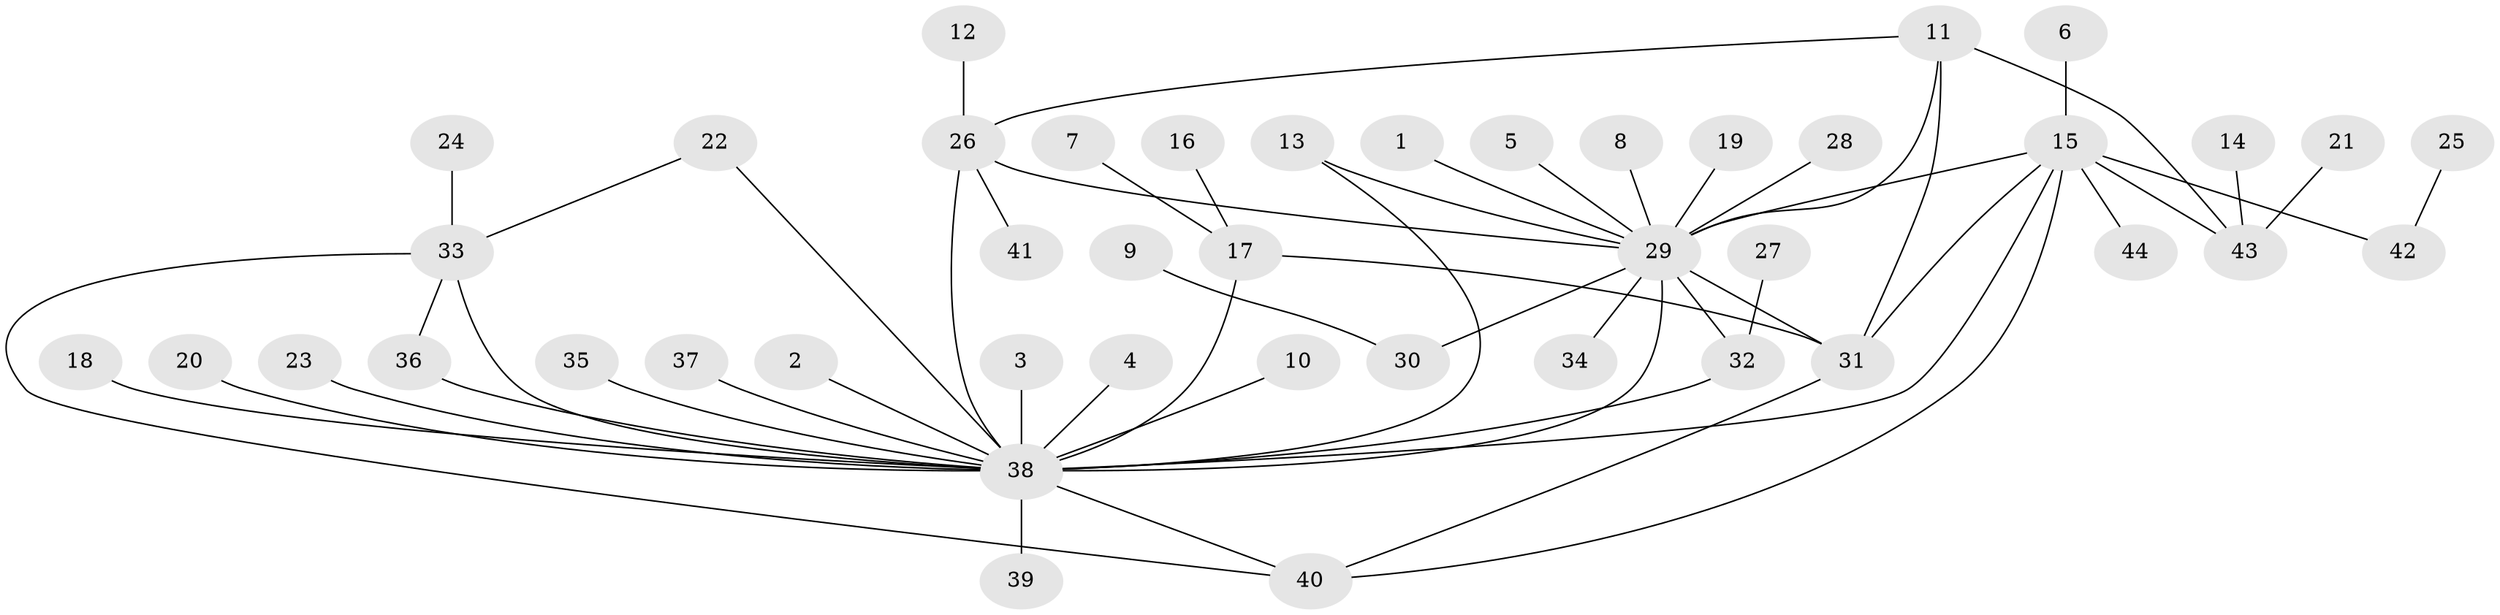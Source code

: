 // original degree distribution, {8: 0.011494252873563218, 12: 0.011494252873563218, 19: 0.011494252873563218, 24: 0.011494252873563218, 3: 0.08045977011494253, 6: 0.011494252873563218, 2: 0.25287356321839083, 5: 0.04597701149425287, 1: 0.4942528735632184, 4: 0.05747126436781609, 7: 0.011494252873563218}
// Generated by graph-tools (version 1.1) at 2025/49/03/09/25 03:49:47]
// undirected, 44 vertices, 57 edges
graph export_dot {
graph [start="1"]
  node [color=gray90,style=filled];
  1;
  2;
  3;
  4;
  5;
  6;
  7;
  8;
  9;
  10;
  11;
  12;
  13;
  14;
  15;
  16;
  17;
  18;
  19;
  20;
  21;
  22;
  23;
  24;
  25;
  26;
  27;
  28;
  29;
  30;
  31;
  32;
  33;
  34;
  35;
  36;
  37;
  38;
  39;
  40;
  41;
  42;
  43;
  44;
  1 -- 29 [weight=1.0];
  2 -- 38 [weight=1.0];
  3 -- 38 [weight=1.0];
  4 -- 38 [weight=1.0];
  5 -- 29 [weight=1.0];
  6 -- 15 [weight=1.0];
  7 -- 17 [weight=1.0];
  8 -- 29 [weight=1.0];
  9 -- 30 [weight=1.0];
  10 -- 38 [weight=1.0];
  11 -- 26 [weight=1.0];
  11 -- 29 [weight=1.0];
  11 -- 31 [weight=1.0];
  11 -- 43 [weight=1.0];
  12 -- 26 [weight=1.0];
  13 -- 29 [weight=1.0];
  13 -- 38 [weight=1.0];
  14 -- 43 [weight=1.0];
  15 -- 29 [weight=1.0];
  15 -- 31 [weight=1.0];
  15 -- 38 [weight=1.0];
  15 -- 40 [weight=1.0];
  15 -- 42 [weight=1.0];
  15 -- 43 [weight=1.0];
  15 -- 44 [weight=1.0];
  16 -- 17 [weight=1.0];
  17 -- 31 [weight=2.0];
  17 -- 38 [weight=2.0];
  18 -- 38 [weight=1.0];
  19 -- 29 [weight=1.0];
  20 -- 38 [weight=1.0];
  21 -- 43 [weight=1.0];
  22 -- 33 [weight=1.0];
  22 -- 38 [weight=1.0];
  23 -- 38 [weight=1.0];
  24 -- 33 [weight=1.0];
  25 -- 42 [weight=1.0];
  26 -- 29 [weight=1.0];
  26 -- 38 [weight=1.0];
  26 -- 41 [weight=1.0];
  27 -- 32 [weight=1.0];
  28 -- 29 [weight=1.0];
  29 -- 30 [weight=1.0];
  29 -- 31 [weight=2.0];
  29 -- 32 [weight=1.0];
  29 -- 34 [weight=1.0];
  29 -- 38 [weight=2.0];
  31 -- 40 [weight=1.0];
  32 -- 38 [weight=1.0];
  33 -- 36 [weight=1.0];
  33 -- 38 [weight=1.0];
  33 -- 40 [weight=1.0];
  35 -- 38 [weight=1.0];
  36 -- 38 [weight=1.0];
  37 -- 38 [weight=1.0];
  38 -- 39 [weight=1.0];
  38 -- 40 [weight=1.0];
}
